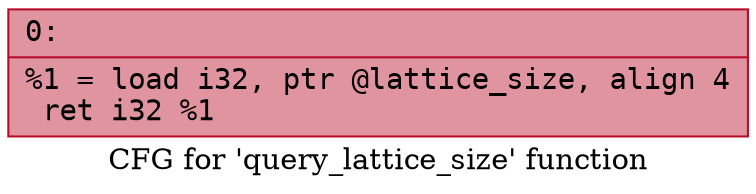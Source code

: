 digraph "CFG for 'query_lattice_size' function" {
	label="CFG for 'query_lattice_size' function";

	Node0x6000031fa6c0 [shape=record,color="#b70d28ff", style=filled, fillcolor="#b70d2870" fontname="Courier",label="{0:\l|  %1 = load i32, ptr @lattice_size, align 4\l  ret i32 %1\l}"];
}
